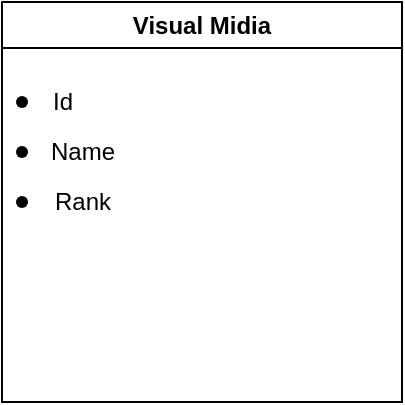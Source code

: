 <mxfile version="21.0.8" type="github">
  <diagram name="Página-1" id="M8ryPEPc1D8z2gy72PD5">
    <mxGraphModel dx="2074" dy="1124" grid="1" gridSize="10" guides="1" tooltips="1" connect="1" arrows="1" fold="1" page="1" pageScale="1" pageWidth="827" pageHeight="1169" math="0" shadow="0">
      <root>
        <mxCell id="0" />
        <mxCell id="1" parent="0" />
        <mxCell id="g10kCMMkQ84iI9tnQCoL-2" value="Visual Midia" style="swimlane;whiteSpace=wrap;html=1;" vertex="1" parent="1">
          <mxGeometry x="310" y="470" width="200" height="200" as="geometry">
            <mxRectangle x="310" y="470" width="110" height="30" as="alternateBounds" />
          </mxGeometry>
        </mxCell>
        <mxCell id="g10kCMMkQ84iI9tnQCoL-5" value="" style="shape=waypoint;sketch=0;size=6;pointerEvents=1;points=[];fillColor=none;resizable=0;rotatable=0;perimeter=centerPerimeter;snapToPoint=1;" vertex="1" parent="g10kCMMkQ84iI9tnQCoL-2">
          <mxGeometry y="65" width="20" height="20" as="geometry" />
        </mxCell>
        <mxCell id="g10kCMMkQ84iI9tnQCoL-6" value="Rank" style="text;html=1;align=center;verticalAlign=middle;resizable=0;points=[];autosize=1;strokeColor=none;fillColor=none;" vertex="1" parent="g10kCMMkQ84iI9tnQCoL-2">
          <mxGeometry x="15" y="85" width="50" height="30" as="geometry" />
        </mxCell>
        <mxCell id="g10kCMMkQ84iI9tnQCoL-3" value="" style="shape=waypoint;sketch=0;size=6;pointerEvents=1;points=[];fillColor=none;resizable=0;rotatable=0;perimeter=centerPerimeter;snapToPoint=1;" vertex="1" parent="g10kCMMkQ84iI9tnQCoL-2">
          <mxGeometry y="40" width="20" height="20" as="geometry" />
        </mxCell>
        <mxCell id="g10kCMMkQ84iI9tnQCoL-4" value="Id" style="text;html=1;align=center;verticalAlign=middle;resizable=0;points=[];autosize=1;strokeColor=none;fillColor=none;" vertex="1" parent="g10kCMMkQ84iI9tnQCoL-2">
          <mxGeometry x="15" y="35" width="30" height="30" as="geometry" />
        </mxCell>
        <mxCell id="g10kCMMkQ84iI9tnQCoL-8" value="Name" style="text;html=1;align=center;verticalAlign=middle;resizable=0;points=[];autosize=1;strokeColor=none;fillColor=none;" vertex="1" parent="g10kCMMkQ84iI9tnQCoL-2">
          <mxGeometry x="10" y="60" width="60" height="30" as="geometry" />
        </mxCell>
        <mxCell id="g10kCMMkQ84iI9tnQCoL-9" value="" style="shape=waypoint;sketch=0;size=6;pointerEvents=1;points=[];fillColor=none;resizable=0;rotatable=0;perimeter=centerPerimeter;snapToPoint=1;" vertex="1" parent="g10kCMMkQ84iI9tnQCoL-2">
          <mxGeometry y="90" width="20" height="20" as="geometry" />
        </mxCell>
      </root>
    </mxGraphModel>
  </diagram>
</mxfile>
